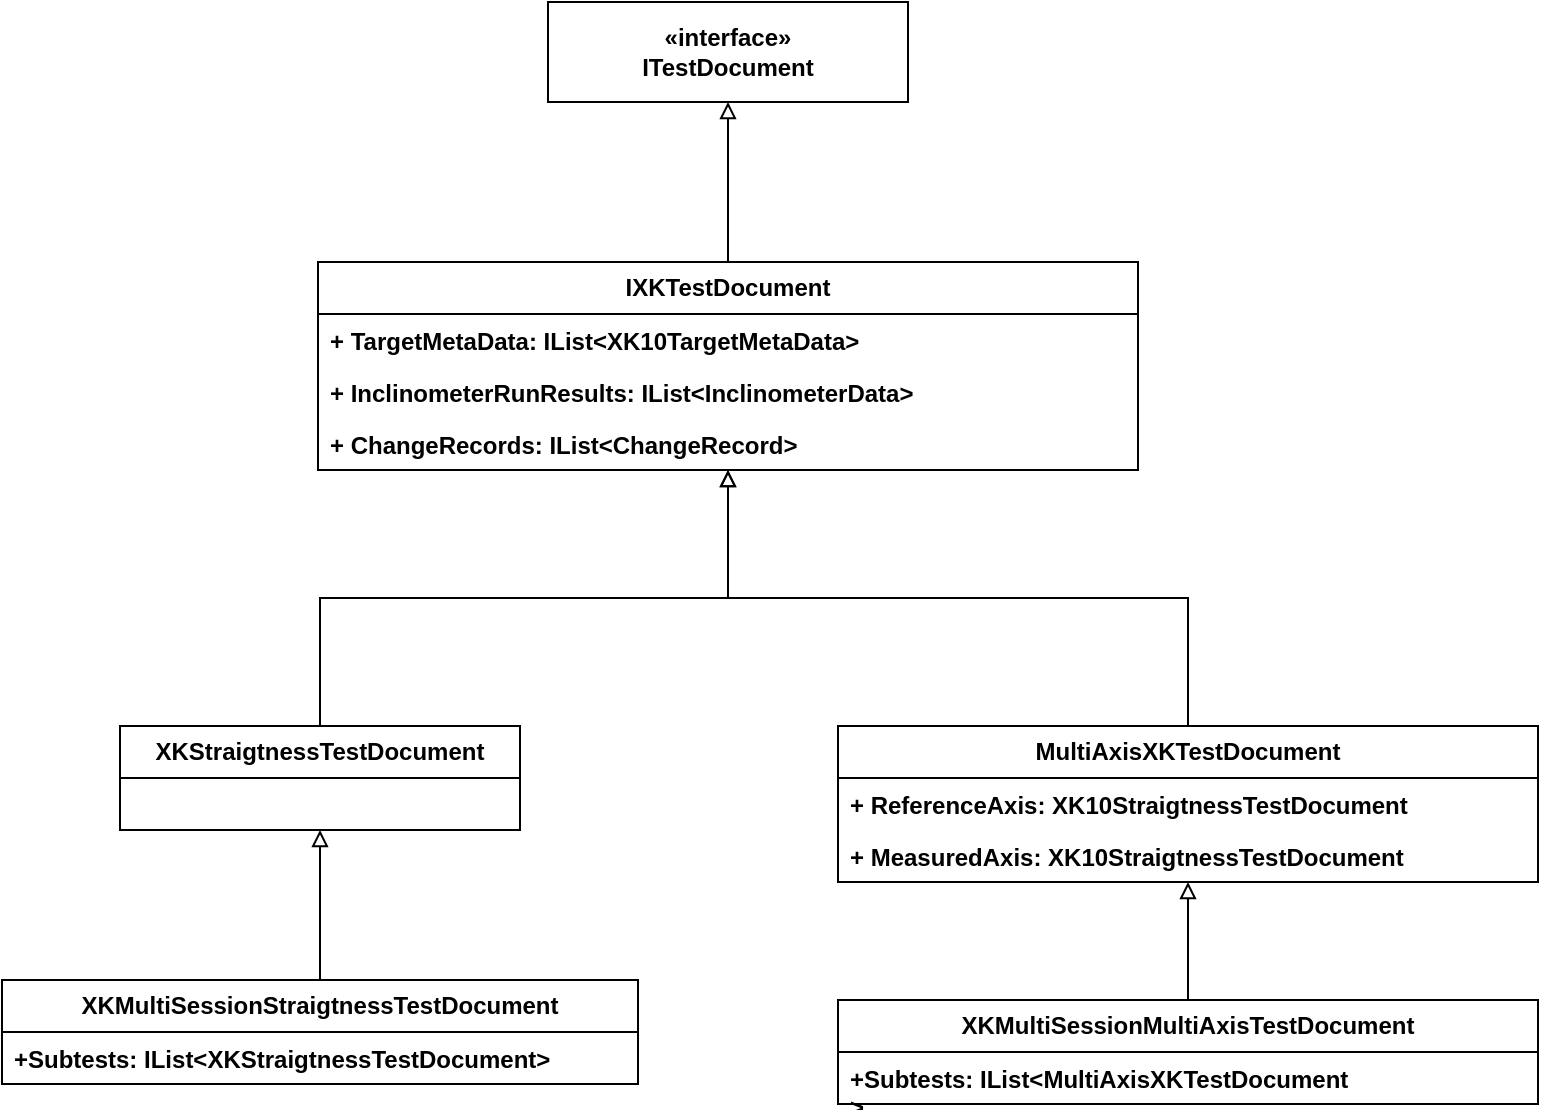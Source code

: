 <mxfile version="21.6.7" type="github">
  <diagram name="Page-1" id="V3LOXznMgFhKQgR7liS9">
    <mxGraphModel dx="1434" dy="764" grid="1" gridSize="10" guides="1" tooltips="1" connect="1" arrows="1" fold="1" page="1" pageScale="1" pageWidth="827" pageHeight="1169" math="0" shadow="0">
      <root>
        <mxCell id="0" />
        <mxCell id="1" parent="0" />
        <mxCell id="eWEmwx4sb9Lbvj1lhGRT-1" value="«interface»&lt;br&gt;&lt;span&gt;ITestDocument&lt;/span&gt;" style="html=1;whiteSpace=wrap;fontStyle=1" parent="1" vertex="1">
          <mxGeometry x="289" y="114" width="180" height="50" as="geometry" />
        </mxCell>
        <mxCell id="eWEmwx4sb9Lbvj1lhGRT-8" style="edgeStyle=orthogonalEdgeStyle;rounded=0;orthogonalLoop=1;jettySize=auto;html=1;entryX=0.5;entryY=1;entryDx=0;entryDy=0;endArrow=block;endFill=0;fontStyle=1" parent="1" source="eWEmwx4sb9Lbvj1lhGRT-2" target="eWEmwx4sb9Lbvj1lhGRT-1" edge="1">
          <mxGeometry relative="1" as="geometry" />
        </mxCell>
        <mxCell id="eWEmwx4sb9Lbvj1lhGRT-2" value="IXKTestDocument" style="swimlane;fontStyle=1;childLayout=stackLayout;horizontal=1;startSize=26;fillColor=none;horizontalStack=0;resizeParent=1;resizeParentMax=0;resizeLast=0;collapsible=1;marginBottom=0;whiteSpace=wrap;html=1;" parent="1" vertex="1">
          <mxGeometry x="174" y="244" width="410" height="104" as="geometry" />
        </mxCell>
        <mxCell id="gBxnKct_cVHKhUmPifh8-8" value="+ TargetMetaData:&amp;nbsp;IList&amp;lt;XK10TargetMetaData&amp;gt;" style="text;strokeColor=none;fillColor=none;align=left;verticalAlign=top;spacingLeft=4;spacingRight=4;overflow=hidden;rotatable=0;points=[[0,0.5],[1,0.5]];portConstraint=eastwest;whiteSpace=wrap;html=1;fontStyle=1" vertex="1" parent="eWEmwx4sb9Lbvj1lhGRT-2">
          <mxGeometry y="26" width="410" height="26" as="geometry" />
        </mxCell>
        <mxCell id="gBxnKct_cVHKhUmPifh8-7" value="+ InclinometerRunResults:&amp;nbsp;IList&amp;lt;InclinometerData&amp;gt;" style="text;strokeColor=none;fillColor=none;align=left;verticalAlign=top;spacingLeft=4;spacingRight=4;overflow=hidden;rotatable=0;points=[[0,0.5],[1,0.5]];portConstraint=eastwest;whiteSpace=wrap;html=1;fontStyle=1" vertex="1" parent="eWEmwx4sb9Lbvj1lhGRT-2">
          <mxGeometry y="52" width="410" height="26" as="geometry" />
        </mxCell>
        <mxCell id="eWEmwx4sb9Lbvj1lhGRT-3" value="+ ChangeRecords:&amp;nbsp;IList&amp;lt;ChangeRecord&amp;gt;" style="text;strokeColor=none;fillColor=none;align=left;verticalAlign=top;spacingLeft=4;spacingRight=4;overflow=hidden;rotatable=0;points=[[0,0.5],[1,0.5]];portConstraint=eastwest;whiteSpace=wrap;html=1;fontStyle=1" parent="eWEmwx4sb9Lbvj1lhGRT-2" vertex="1">
          <mxGeometry y="78" width="410" height="26" as="geometry" />
        </mxCell>
        <mxCell id="gBxnKct_cVHKhUmPifh8-2" style="edgeStyle=orthogonalEdgeStyle;rounded=0;orthogonalLoop=1;jettySize=auto;html=1;endArrow=block;endFill=0;fontStyle=1" edge="1" parent="1" source="eWEmwx4sb9Lbvj1lhGRT-11" target="eWEmwx4sb9Lbvj1lhGRT-2">
          <mxGeometry relative="1" as="geometry" />
        </mxCell>
        <mxCell id="eWEmwx4sb9Lbvj1lhGRT-11" value="XKStraigtnessTestDocument" style="swimlane;fontStyle=1;childLayout=stackLayout;horizontal=1;startSize=26;fillColor=none;horizontalStack=0;resizeParent=1;resizeParentMax=0;resizeLast=0;collapsible=1;marginBottom=0;whiteSpace=wrap;html=1;" parent="1" vertex="1">
          <mxGeometry x="75" y="476" width="200" height="52" as="geometry" />
        </mxCell>
        <mxCell id="gBxnKct_cVHKhUmPifh8-3" style="edgeStyle=orthogonalEdgeStyle;rounded=0;orthogonalLoop=1;jettySize=auto;html=1;endArrow=block;endFill=0;fontStyle=1" edge="1" parent="1" source="eWEmwx4sb9Lbvj1lhGRT-13" target="eWEmwx4sb9Lbvj1lhGRT-2">
          <mxGeometry relative="1" as="geometry" />
        </mxCell>
        <mxCell id="eWEmwx4sb9Lbvj1lhGRT-13" value="MultiAxisXKTestDocument" style="swimlane;fontStyle=1;childLayout=stackLayout;horizontal=1;startSize=26;fillColor=none;horizontalStack=0;resizeParent=1;resizeParentMax=0;resizeLast=0;collapsible=1;marginBottom=0;whiteSpace=wrap;html=1;" parent="1" vertex="1">
          <mxGeometry x="434" y="476" width="350" height="78" as="geometry" />
        </mxCell>
        <mxCell id="eWEmwx4sb9Lbvj1lhGRT-14" value="+ ReferenceAxis:&amp;nbsp;XK10StraigtnessTestDocument" style="text;strokeColor=none;fillColor=none;align=left;verticalAlign=top;spacingLeft=4;spacingRight=4;overflow=hidden;rotatable=0;points=[[0,0.5],[1,0.5]];portConstraint=eastwest;whiteSpace=wrap;html=1;fontStyle=1" parent="eWEmwx4sb9Lbvj1lhGRT-13" vertex="1">
          <mxGeometry y="26" width="350" height="26" as="geometry" />
        </mxCell>
        <mxCell id="gBxnKct_cVHKhUmPifh8-1" value="+ MeasuredAxis:&amp;nbsp;XK10StraigtnessTestDocument" style="text;strokeColor=none;fillColor=none;align=left;verticalAlign=top;spacingLeft=4;spacingRight=4;overflow=hidden;rotatable=0;points=[[0,0.5],[1,0.5]];portConstraint=eastwest;whiteSpace=wrap;html=1;fontStyle=1" vertex="1" parent="eWEmwx4sb9Lbvj1lhGRT-13">
          <mxGeometry y="52" width="350" height="26" as="geometry" />
        </mxCell>
        <mxCell id="gBxnKct_cVHKhUmPifh8-6" style="edgeStyle=orthogonalEdgeStyle;rounded=0;orthogonalLoop=1;jettySize=auto;html=1;endArrow=block;endFill=0;fontStyle=1" edge="1" parent="1" source="gBxnKct_cVHKhUmPifh8-4" target="eWEmwx4sb9Lbvj1lhGRT-11">
          <mxGeometry relative="1" as="geometry" />
        </mxCell>
        <mxCell id="gBxnKct_cVHKhUmPifh8-4" value="XKMultiSessionStraigtnessTestDocument" style="swimlane;fontStyle=1;childLayout=stackLayout;horizontal=1;startSize=26;fillColor=none;horizontalStack=0;resizeParent=1;resizeParentMax=0;resizeLast=0;collapsible=1;marginBottom=0;whiteSpace=wrap;html=1;" vertex="1" parent="1">
          <mxGeometry x="16" y="603" width="318" height="52" as="geometry" />
        </mxCell>
        <mxCell id="gBxnKct_cVHKhUmPifh8-5" value="+Subtests: IList&amp;lt;XKStraigtnessTestDocument&amp;gt;" style="text;strokeColor=none;fillColor=none;align=left;verticalAlign=top;spacingLeft=4;spacingRight=4;overflow=hidden;rotatable=0;points=[[0,0.5],[1,0.5]];portConstraint=eastwest;whiteSpace=wrap;html=1;fontStyle=1" vertex="1" parent="gBxnKct_cVHKhUmPifh8-4">
          <mxGeometry y="26" width="318" height="26" as="geometry" />
        </mxCell>
        <mxCell id="gBxnKct_cVHKhUmPifh8-11" style="edgeStyle=orthogonalEdgeStyle;rounded=0;orthogonalLoop=1;jettySize=auto;html=1;endArrow=block;endFill=0;" edge="1" parent="1" source="gBxnKct_cVHKhUmPifh8-9" target="eWEmwx4sb9Lbvj1lhGRT-13">
          <mxGeometry relative="1" as="geometry" />
        </mxCell>
        <mxCell id="gBxnKct_cVHKhUmPifh8-9" value="XKMultiSessionMultiAxisTestDocument" style="swimlane;fontStyle=1;childLayout=stackLayout;horizontal=1;startSize=26;fillColor=none;horizontalStack=0;resizeParent=1;resizeParentMax=0;resizeLast=0;collapsible=1;marginBottom=0;whiteSpace=wrap;html=1;" vertex="1" parent="1">
          <mxGeometry x="434" y="613" width="350" height="52" as="geometry" />
        </mxCell>
        <mxCell id="gBxnKct_cVHKhUmPifh8-10" value="+Subtests: IList&amp;lt;MultiAxisXKTestDocument&lt;br&gt;&amp;gt;" style="text;strokeColor=none;fillColor=none;align=left;verticalAlign=top;spacingLeft=4;spacingRight=4;overflow=hidden;rotatable=0;points=[[0,0.5],[1,0.5]];portConstraint=eastwest;whiteSpace=wrap;html=1;fontStyle=1" vertex="1" parent="gBxnKct_cVHKhUmPifh8-9">
          <mxGeometry y="26" width="350" height="26" as="geometry" />
        </mxCell>
      </root>
    </mxGraphModel>
  </diagram>
</mxfile>

